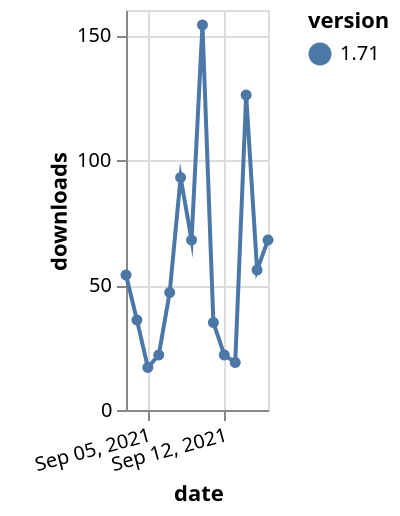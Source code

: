 {"$schema": "https://vega.github.io/schema/vega-lite/v5.json", "description": "A simple bar chart with embedded data.", "data": {"values": [{"date": "2021-09-03", "total": 79113, "delta": 54, "version": "1.71"}, {"date": "2021-09-04", "total": 79149, "delta": 36, "version": "1.71"}, {"date": "2021-09-05", "total": 79166, "delta": 17, "version": "1.71"}, {"date": "2021-09-06", "total": 79188, "delta": 22, "version": "1.71"}, {"date": "2021-09-07", "total": 79235, "delta": 47, "version": "1.71"}, {"date": "2021-09-08", "total": 79328, "delta": 93, "version": "1.71"}, {"date": "2021-09-09", "total": 79396, "delta": 68, "version": "1.71"}, {"date": "2021-09-10", "total": 79550, "delta": 154, "version": "1.71"}, {"date": "2021-09-11", "total": 79585, "delta": 35, "version": "1.71"}, {"date": "2021-09-12", "total": 79607, "delta": 22, "version": "1.71"}, {"date": "2021-09-13", "total": 79626, "delta": 19, "version": "1.71"}, {"date": "2021-09-14", "total": 79752, "delta": 126, "version": "1.71"}, {"date": "2021-09-15", "total": 79808, "delta": 56, "version": "1.71"}, {"date": "2021-09-16", "total": 79876, "delta": 68, "version": "1.71"}]}, "width": "container", "mark": {"type": "line", "point": {"filled": true}}, "encoding": {"x": {"field": "date", "type": "temporal", "timeUnit": "yearmonthdate", "title": "date", "axis": {"labelAngle": -15}}, "y": {"field": "delta", "type": "quantitative", "title": "downloads"}, "color": {"field": "version", "type": "nominal"}, "tooltip": {"field": "delta"}}}